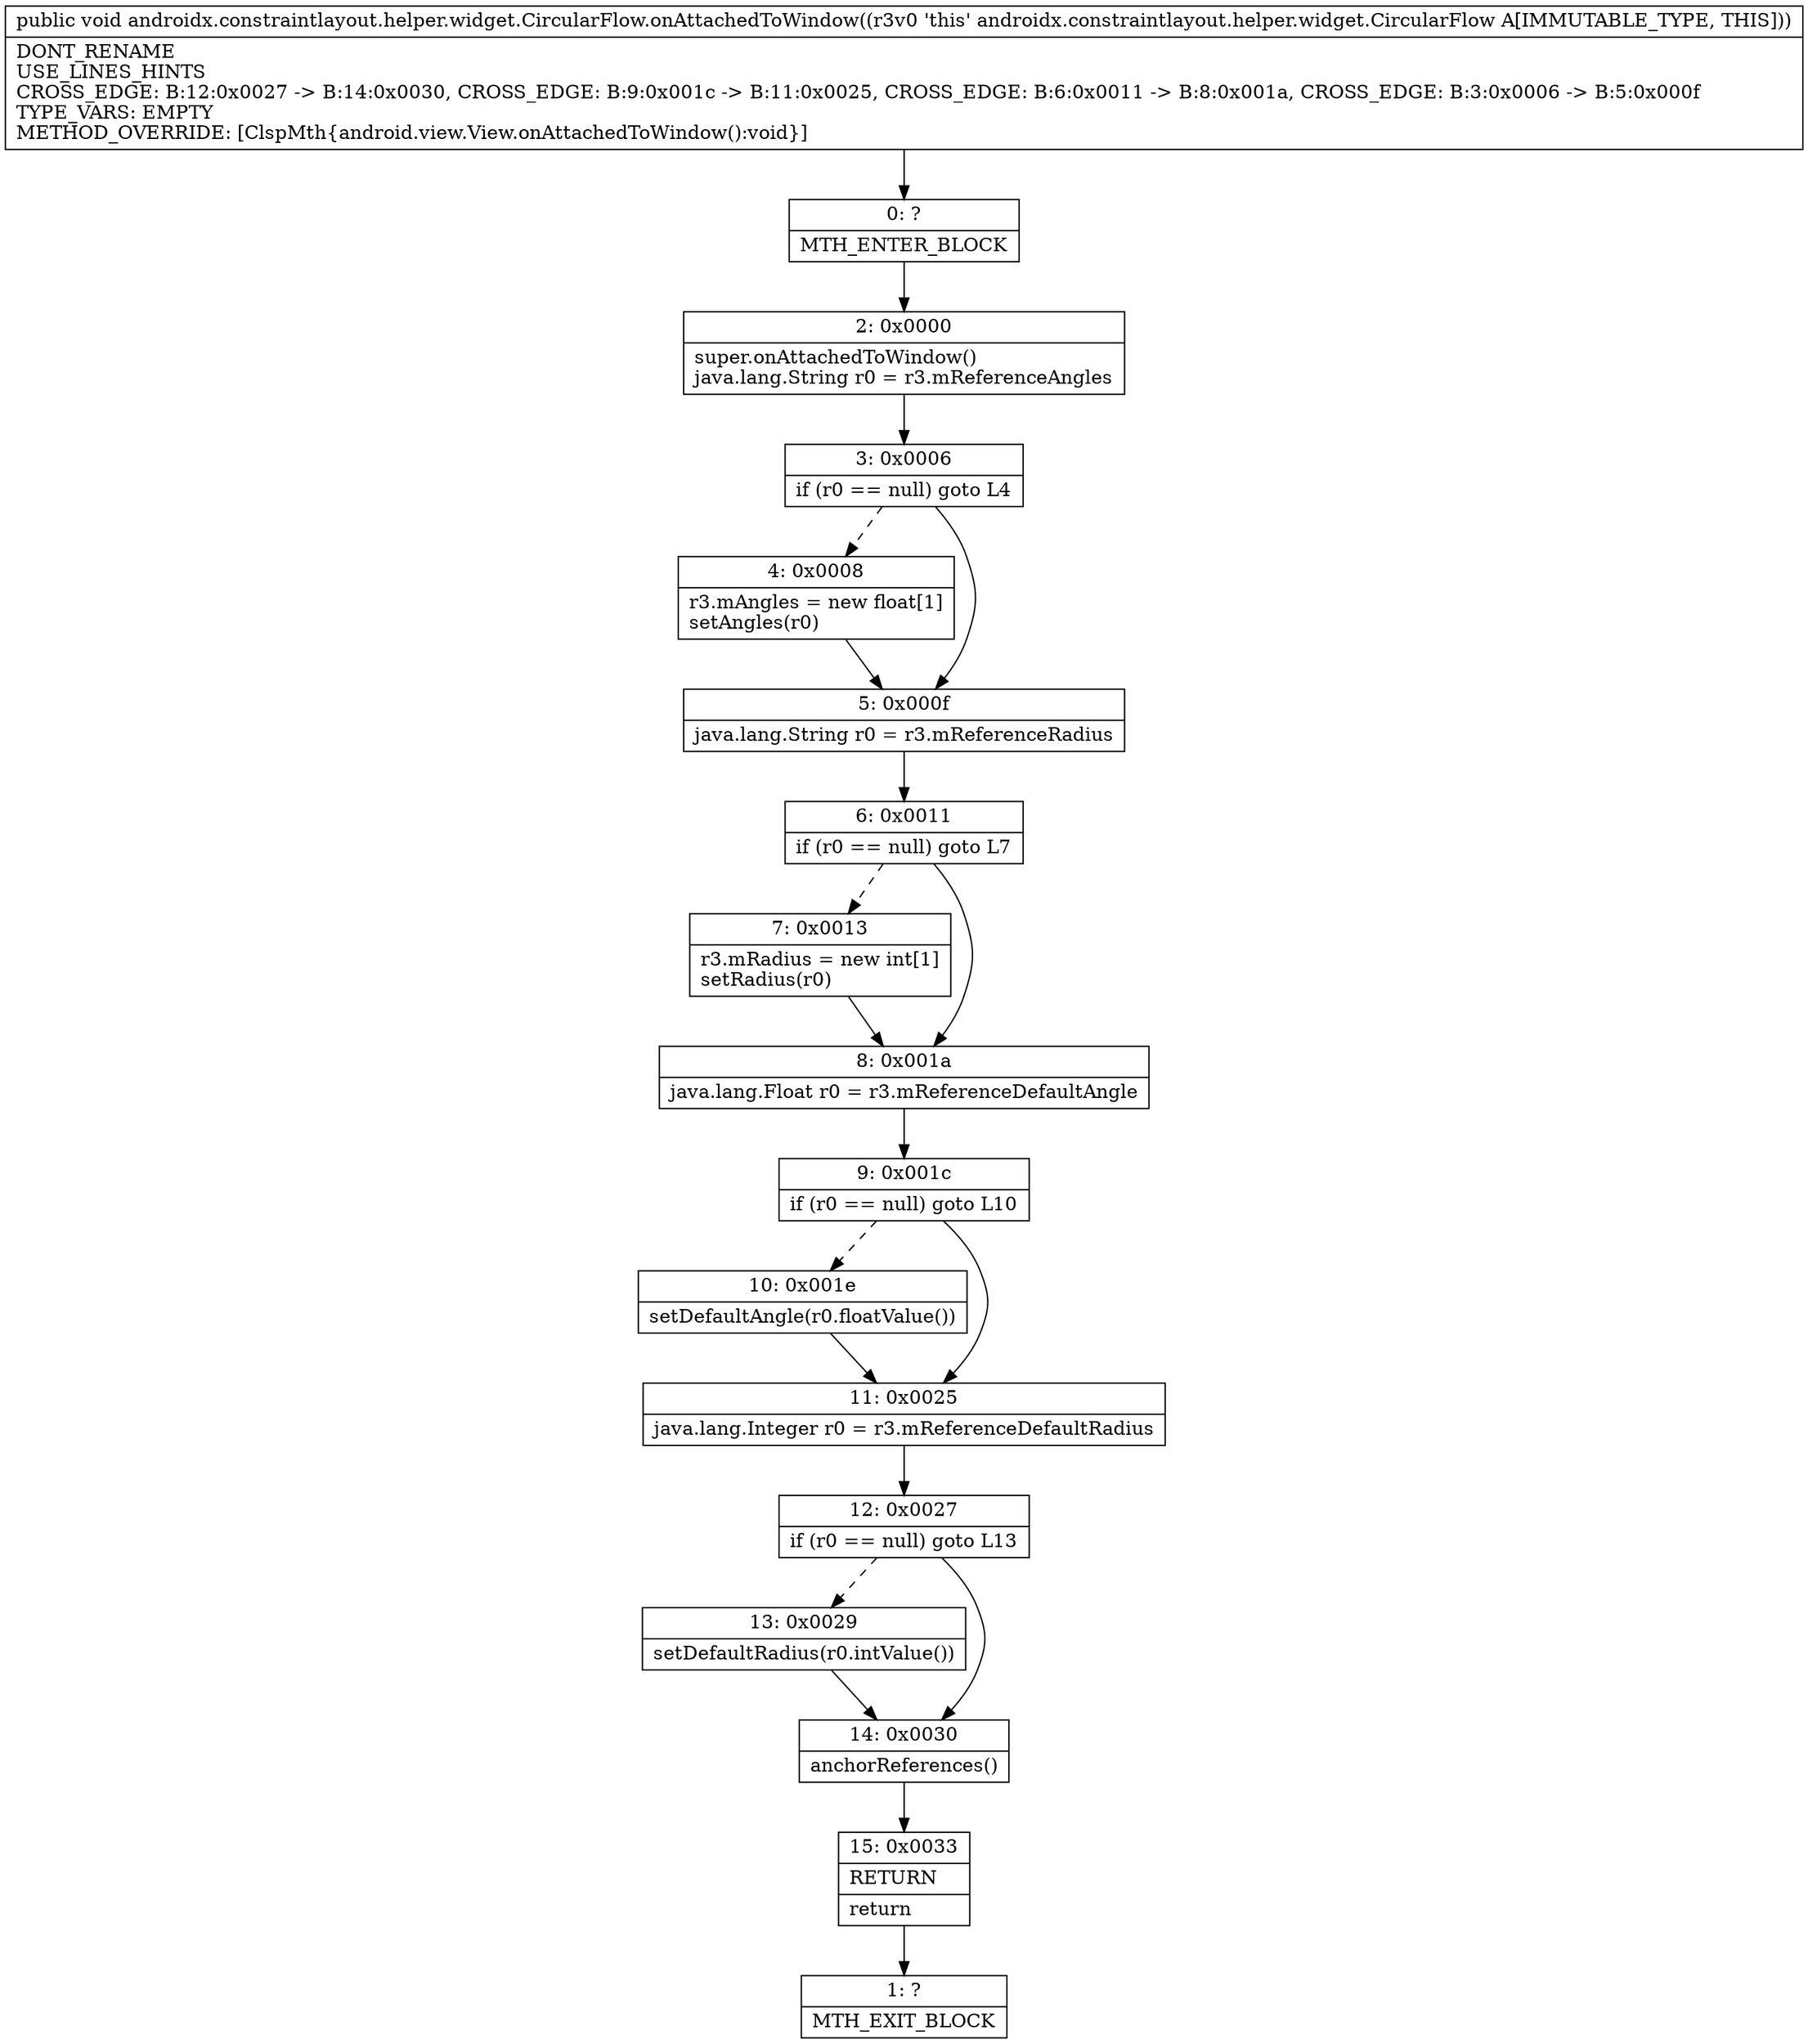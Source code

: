 digraph "CFG forandroidx.constraintlayout.helper.widget.CircularFlow.onAttachedToWindow()V" {
Node_0 [shape=record,label="{0\:\ ?|MTH_ENTER_BLOCK\l}"];
Node_2 [shape=record,label="{2\:\ 0x0000|super.onAttachedToWindow()\ljava.lang.String r0 = r3.mReferenceAngles\l}"];
Node_3 [shape=record,label="{3\:\ 0x0006|if (r0 == null) goto L4\l}"];
Node_4 [shape=record,label="{4\:\ 0x0008|r3.mAngles = new float[1]\lsetAngles(r0)\l}"];
Node_5 [shape=record,label="{5\:\ 0x000f|java.lang.String r0 = r3.mReferenceRadius\l}"];
Node_6 [shape=record,label="{6\:\ 0x0011|if (r0 == null) goto L7\l}"];
Node_7 [shape=record,label="{7\:\ 0x0013|r3.mRadius = new int[1]\lsetRadius(r0)\l}"];
Node_8 [shape=record,label="{8\:\ 0x001a|java.lang.Float r0 = r3.mReferenceDefaultAngle\l}"];
Node_9 [shape=record,label="{9\:\ 0x001c|if (r0 == null) goto L10\l}"];
Node_10 [shape=record,label="{10\:\ 0x001e|setDefaultAngle(r0.floatValue())\l}"];
Node_11 [shape=record,label="{11\:\ 0x0025|java.lang.Integer r0 = r3.mReferenceDefaultRadius\l}"];
Node_12 [shape=record,label="{12\:\ 0x0027|if (r0 == null) goto L13\l}"];
Node_13 [shape=record,label="{13\:\ 0x0029|setDefaultRadius(r0.intValue())\l}"];
Node_14 [shape=record,label="{14\:\ 0x0030|anchorReferences()\l}"];
Node_15 [shape=record,label="{15\:\ 0x0033|RETURN\l|return\l}"];
Node_1 [shape=record,label="{1\:\ ?|MTH_EXIT_BLOCK\l}"];
MethodNode[shape=record,label="{public void androidx.constraintlayout.helper.widget.CircularFlow.onAttachedToWindow((r3v0 'this' androidx.constraintlayout.helper.widget.CircularFlow A[IMMUTABLE_TYPE, THIS]))  | DONT_RENAME\lUSE_LINES_HINTS\lCROSS_EDGE: B:12:0x0027 \-\> B:14:0x0030, CROSS_EDGE: B:9:0x001c \-\> B:11:0x0025, CROSS_EDGE: B:6:0x0011 \-\> B:8:0x001a, CROSS_EDGE: B:3:0x0006 \-\> B:5:0x000f\lTYPE_VARS: EMPTY\lMETHOD_OVERRIDE: [ClspMth\{android.view.View.onAttachedToWindow():void\}]\l}"];
MethodNode -> Node_0;Node_0 -> Node_2;
Node_2 -> Node_3;
Node_3 -> Node_4[style=dashed];
Node_3 -> Node_5;
Node_4 -> Node_5;
Node_5 -> Node_6;
Node_6 -> Node_7[style=dashed];
Node_6 -> Node_8;
Node_7 -> Node_8;
Node_8 -> Node_9;
Node_9 -> Node_10[style=dashed];
Node_9 -> Node_11;
Node_10 -> Node_11;
Node_11 -> Node_12;
Node_12 -> Node_13[style=dashed];
Node_12 -> Node_14;
Node_13 -> Node_14;
Node_14 -> Node_15;
Node_15 -> Node_1;
}

